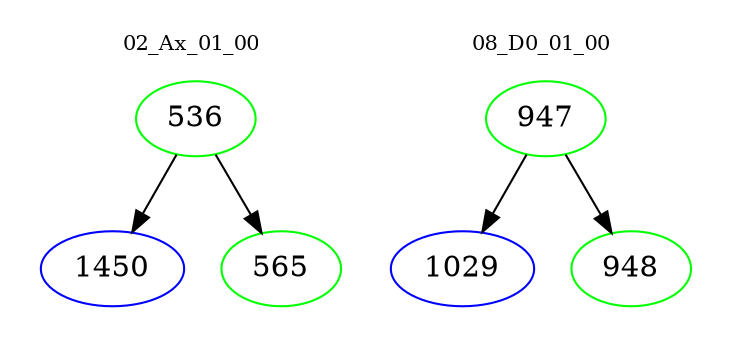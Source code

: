 digraph{
subgraph cluster_0 {
color = white
label = "02_Ax_01_00";
fontsize=10;
T0_536 [label="536", color="green"]
T0_536 -> T0_1450 [color="black"]
T0_1450 [label="1450", color="blue"]
T0_536 -> T0_565 [color="black"]
T0_565 [label="565", color="green"]
}
subgraph cluster_1 {
color = white
label = "08_D0_01_00";
fontsize=10;
T1_947 [label="947", color="green"]
T1_947 -> T1_1029 [color="black"]
T1_1029 [label="1029", color="blue"]
T1_947 -> T1_948 [color="black"]
T1_948 [label="948", color="green"]
}
}
